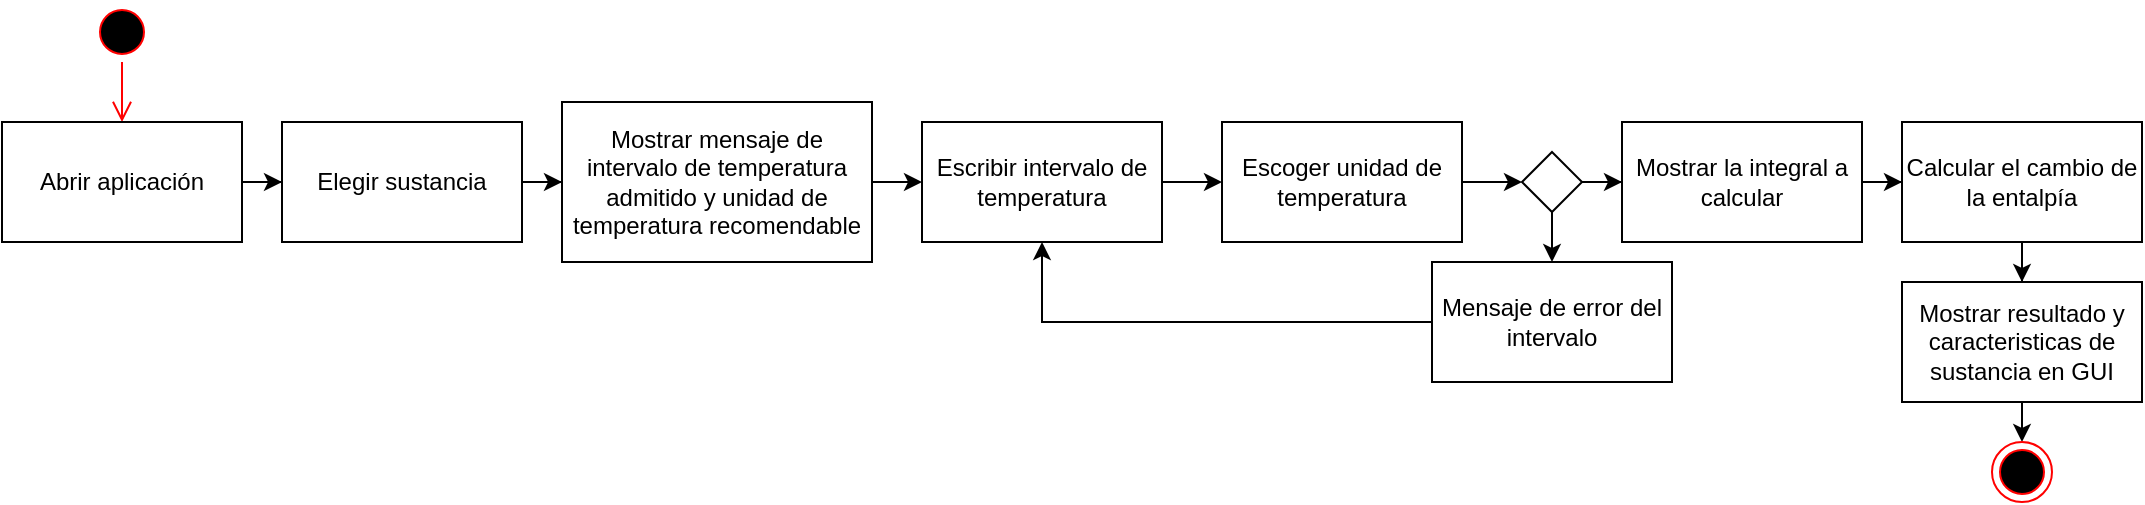 <mxfile version="26.2.2">
  <diagram name="Page-1" id="e7e014a7-5840-1c2e-5031-d8a46d1fe8dd">
    <mxGraphModel dx="342" dy="410" grid="1" gridSize="10" guides="1" tooltips="1" connect="1" arrows="1" fold="1" page="1" pageScale="1" pageWidth="1169" pageHeight="826" background="none" math="0" shadow="0">
      <root>
        <mxCell id="0" />
        <mxCell id="1" parent="0" />
        <mxCell id="THeb9q07M7SpisKTVFQx-41" value="" style="ellipse;html=1;shape=startState;fillColor=#000000;strokeColor=#ff0000;" vertex="1" parent="1">
          <mxGeometry x="75" y="80" width="30" height="30" as="geometry" />
        </mxCell>
        <mxCell id="THeb9q07M7SpisKTVFQx-42" value="" style="edgeStyle=orthogonalEdgeStyle;html=1;verticalAlign=bottom;endArrow=open;endSize=8;strokeColor=#ff0000;rounded=0;entryX=0.5;entryY=0;entryDx=0;entryDy=0;" edge="1" source="THeb9q07M7SpisKTVFQx-41" parent="1" target="THeb9q07M7SpisKTVFQx-64">
          <mxGeometry relative="1" as="geometry">
            <mxPoint x="25" y="80" as="targetPoint" />
          </mxGeometry>
        </mxCell>
        <mxCell id="THeb9q07M7SpisKTVFQx-45" value="" style="edgeStyle=orthogonalEdgeStyle;rounded=0;orthogonalLoop=1;jettySize=auto;html=1;" edge="1" parent="1" source="THeb9q07M7SpisKTVFQx-43" target="THeb9q07M7SpisKTVFQx-44">
          <mxGeometry relative="1" as="geometry" />
        </mxCell>
        <mxCell id="THeb9q07M7SpisKTVFQx-43" value="Elegir sustancia" style="rounded=0;whiteSpace=wrap;html=1;" vertex="1" parent="1">
          <mxGeometry x="170" y="140" width="120" height="60" as="geometry" />
        </mxCell>
        <mxCell id="THeb9q07M7SpisKTVFQx-47" value="" style="edgeStyle=orthogonalEdgeStyle;rounded=0;orthogonalLoop=1;jettySize=auto;html=1;" edge="1" parent="1" source="THeb9q07M7SpisKTVFQx-44" target="THeb9q07M7SpisKTVFQx-46">
          <mxGeometry relative="1" as="geometry" />
        </mxCell>
        <mxCell id="THeb9q07M7SpisKTVFQx-44" value="Mostrar mensaje de intervalo de temperatura admitido y unidad de temperatura recomendable" style="rounded=0;whiteSpace=wrap;html=1;" vertex="1" parent="1">
          <mxGeometry x="310" y="130" width="155" height="80" as="geometry" />
        </mxCell>
        <mxCell id="THeb9q07M7SpisKTVFQx-49" value="" style="edgeStyle=orthogonalEdgeStyle;rounded=0;orthogonalLoop=1;jettySize=auto;html=1;" edge="1" parent="1" source="THeb9q07M7SpisKTVFQx-46" target="THeb9q07M7SpisKTVFQx-48">
          <mxGeometry relative="1" as="geometry" />
        </mxCell>
        <mxCell id="THeb9q07M7SpisKTVFQx-46" value="Escribir intervalo de temperatura" style="whiteSpace=wrap;html=1;rounded=0;" vertex="1" parent="1">
          <mxGeometry x="490" y="140" width="120" height="60" as="geometry" />
        </mxCell>
        <mxCell id="THeb9q07M7SpisKTVFQx-51" style="edgeStyle=orthogonalEdgeStyle;rounded=0;orthogonalLoop=1;jettySize=auto;html=1;exitX=1;exitY=0.5;exitDx=0;exitDy=0;entryX=0;entryY=0.5;entryDx=0;entryDy=0;" edge="1" parent="1" source="THeb9q07M7SpisKTVFQx-48" target="THeb9q07M7SpisKTVFQx-50">
          <mxGeometry relative="1" as="geometry" />
        </mxCell>
        <mxCell id="THeb9q07M7SpisKTVFQx-48" value="Escoger unidad de temperatura" style="whiteSpace=wrap;html=1;rounded=0;" vertex="1" parent="1">
          <mxGeometry x="640" y="140" width="120" height="60" as="geometry" />
        </mxCell>
        <mxCell id="THeb9q07M7SpisKTVFQx-54" value="" style="edgeStyle=orthogonalEdgeStyle;rounded=0;orthogonalLoop=1;jettySize=auto;html=1;" edge="1" parent="1" source="THeb9q07M7SpisKTVFQx-50" target="THeb9q07M7SpisKTVFQx-53">
          <mxGeometry relative="1" as="geometry" />
        </mxCell>
        <mxCell id="THeb9q07M7SpisKTVFQx-56" value="" style="edgeStyle=orthogonalEdgeStyle;rounded=0;orthogonalLoop=1;jettySize=auto;html=1;" edge="1" parent="1" source="THeb9q07M7SpisKTVFQx-50" target="THeb9q07M7SpisKTVFQx-55">
          <mxGeometry relative="1" as="geometry" />
        </mxCell>
        <mxCell id="THeb9q07M7SpisKTVFQx-50" value="" style="rhombus;whiteSpace=wrap;html=1;" vertex="1" parent="1">
          <mxGeometry x="790" y="155" width="30" height="30" as="geometry" />
        </mxCell>
        <mxCell id="THeb9q07M7SpisKTVFQx-53" value="Mensaje de error del intervalo" style="whiteSpace=wrap;html=1;" vertex="1" parent="1">
          <mxGeometry x="745" y="210" width="120" height="60" as="geometry" />
        </mxCell>
        <mxCell id="THeb9q07M7SpisKTVFQx-59" value="" style="edgeStyle=orthogonalEdgeStyle;rounded=0;orthogonalLoop=1;jettySize=auto;html=1;" edge="1" parent="1" source="THeb9q07M7SpisKTVFQx-55" target="THeb9q07M7SpisKTVFQx-58">
          <mxGeometry relative="1" as="geometry" />
        </mxCell>
        <mxCell id="THeb9q07M7SpisKTVFQx-55" value="Mostrar la integral a calcular" style="whiteSpace=wrap;html=1;" vertex="1" parent="1">
          <mxGeometry x="840" y="140" width="120" height="60" as="geometry" />
        </mxCell>
        <mxCell id="THeb9q07M7SpisKTVFQx-57" value="" style="edgeStyle=orthogonalEdgeStyle;rounded=0;orthogonalLoop=1;jettySize=auto;html=1;exitX=0;exitY=0.5;exitDx=0;exitDy=0;entryX=0.5;entryY=1;entryDx=0;entryDy=0;" edge="1" parent="1" source="THeb9q07M7SpisKTVFQx-53" target="THeb9q07M7SpisKTVFQx-46">
          <mxGeometry relative="1" as="geometry">
            <mxPoint x="815" y="195" as="sourcePoint" />
            <mxPoint x="815" y="260" as="targetPoint" />
          </mxGeometry>
        </mxCell>
        <mxCell id="THeb9q07M7SpisKTVFQx-61" value="" style="edgeStyle=orthogonalEdgeStyle;rounded=0;orthogonalLoop=1;jettySize=auto;html=1;" edge="1" parent="1" source="THeb9q07M7SpisKTVFQx-58" target="THeb9q07M7SpisKTVFQx-60">
          <mxGeometry relative="1" as="geometry" />
        </mxCell>
        <mxCell id="THeb9q07M7SpisKTVFQx-58" value="Calcular el cambio de la entalpía" style="whiteSpace=wrap;html=1;" vertex="1" parent="1">
          <mxGeometry x="980" y="140" width="120" height="60" as="geometry" />
        </mxCell>
        <mxCell id="THeb9q07M7SpisKTVFQx-63" style="edgeStyle=orthogonalEdgeStyle;rounded=0;orthogonalLoop=1;jettySize=auto;html=1;exitX=0.5;exitY=1;exitDx=0;exitDy=0;entryX=0.5;entryY=0;entryDx=0;entryDy=0;" edge="1" parent="1" source="THeb9q07M7SpisKTVFQx-60" target="THeb9q07M7SpisKTVFQx-62">
          <mxGeometry relative="1" as="geometry" />
        </mxCell>
        <mxCell id="THeb9q07M7SpisKTVFQx-60" value="Mostrar resultado y caracteristicas de sustancia en GUI" style="whiteSpace=wrap;html=1;" vertex="1" parent="1">
          <mxGeometry x="980" y="220" width="120" height="60" as="geometry" />
        </mxCell>
        <mxCell id="THeb9q07M7SpisKTVFQx-62" value="" style="ellipse;html=1;shape=endState;fillColor=#000000;strokeColor=#ff0000;" vertex="1" parent="1">
          <mxGeometry x="1025" y="300" width="30" height="30" as="geometry" />
        </mxCell>
        <mxCell id="THeb9q07M7SpisKTVFQx-65" style="edgeStyle=orthogonalEdgeStyle;rounded=0;orthogonalLoop=1;jettySize=auto;html=1;" edge="1" parent="1" source="THeb9q07M7SpisKTVFQx-64" target="THeb9q07M7SpisKTVFQx-43">
          <mxGeometry relative="1" as="geometry" />
        </mxCell>
        <mxCell id="THeb9q07M7SpisKTVFQx-64" value="Abrir aplicación" style="rounded=0;whiteSpace=wrap;html=1;" vertex="1" parent="1">
          <mxGeometry x="30" y="140" width="120" height="60" as="geometry" />
        </mxCell>
      </root>
    </mxGraphModel>
  </diagram>
</mxfile>
